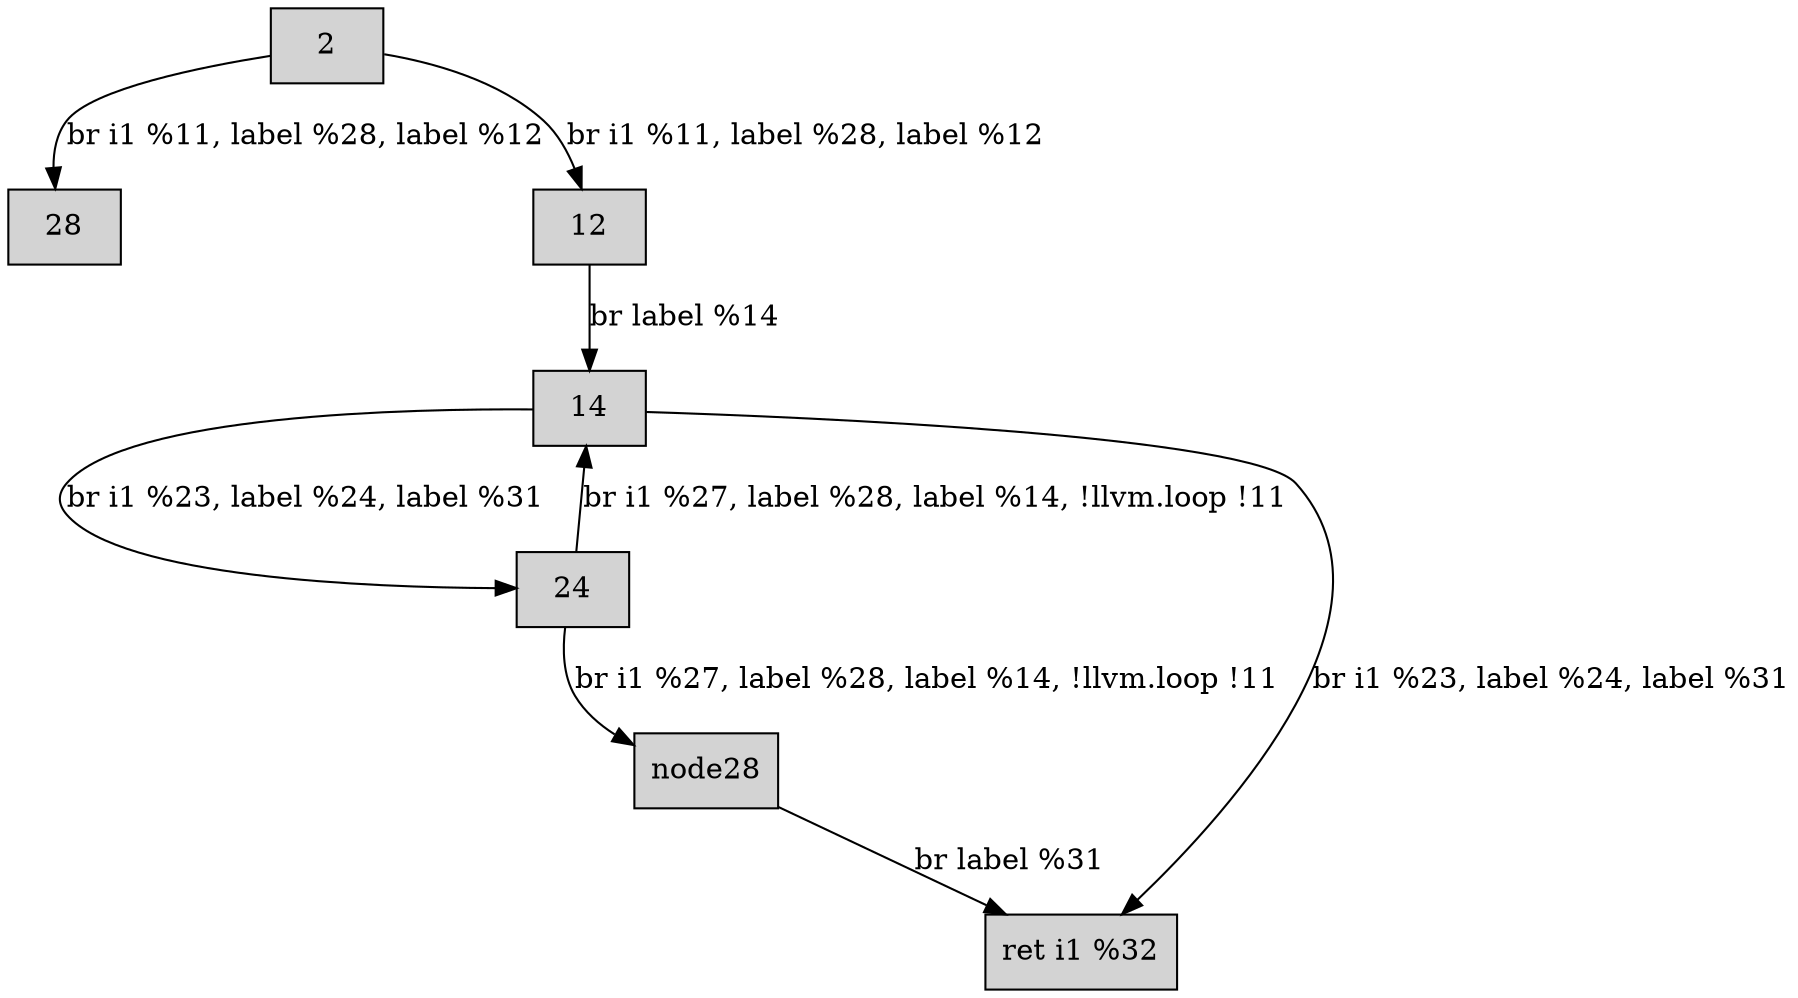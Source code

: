 digraph CFG {
    node[shape=box, style=filled];

    start[label="2"];
    node2[label="28"];
    node12[label="12"];
    node14[label="14"];
    node24[label="24"];
    node31[label="31"];

    start -> node2[label="br i1 %11, label %28, label %12"];
    start -> node12[label="br i1 %11, label %28, label %12"];

    node12 -> node14[label="br label %14"];

    node14 -> node24[label="br i1 %23, label %24, label %31"];
    node14 -> node31[label="br i1 %23, label %24, label %31"];

    node24 -> node14[label="br i1 %27, label %28, label %14, !llvm.loop !11"];
    node24 -> node28[label="br i1 %27, label %28, label %14, !llvm.loop !11"];

    node28 -> node31[label="br label %31"];

    node31[label="ret i1 %32"];
}